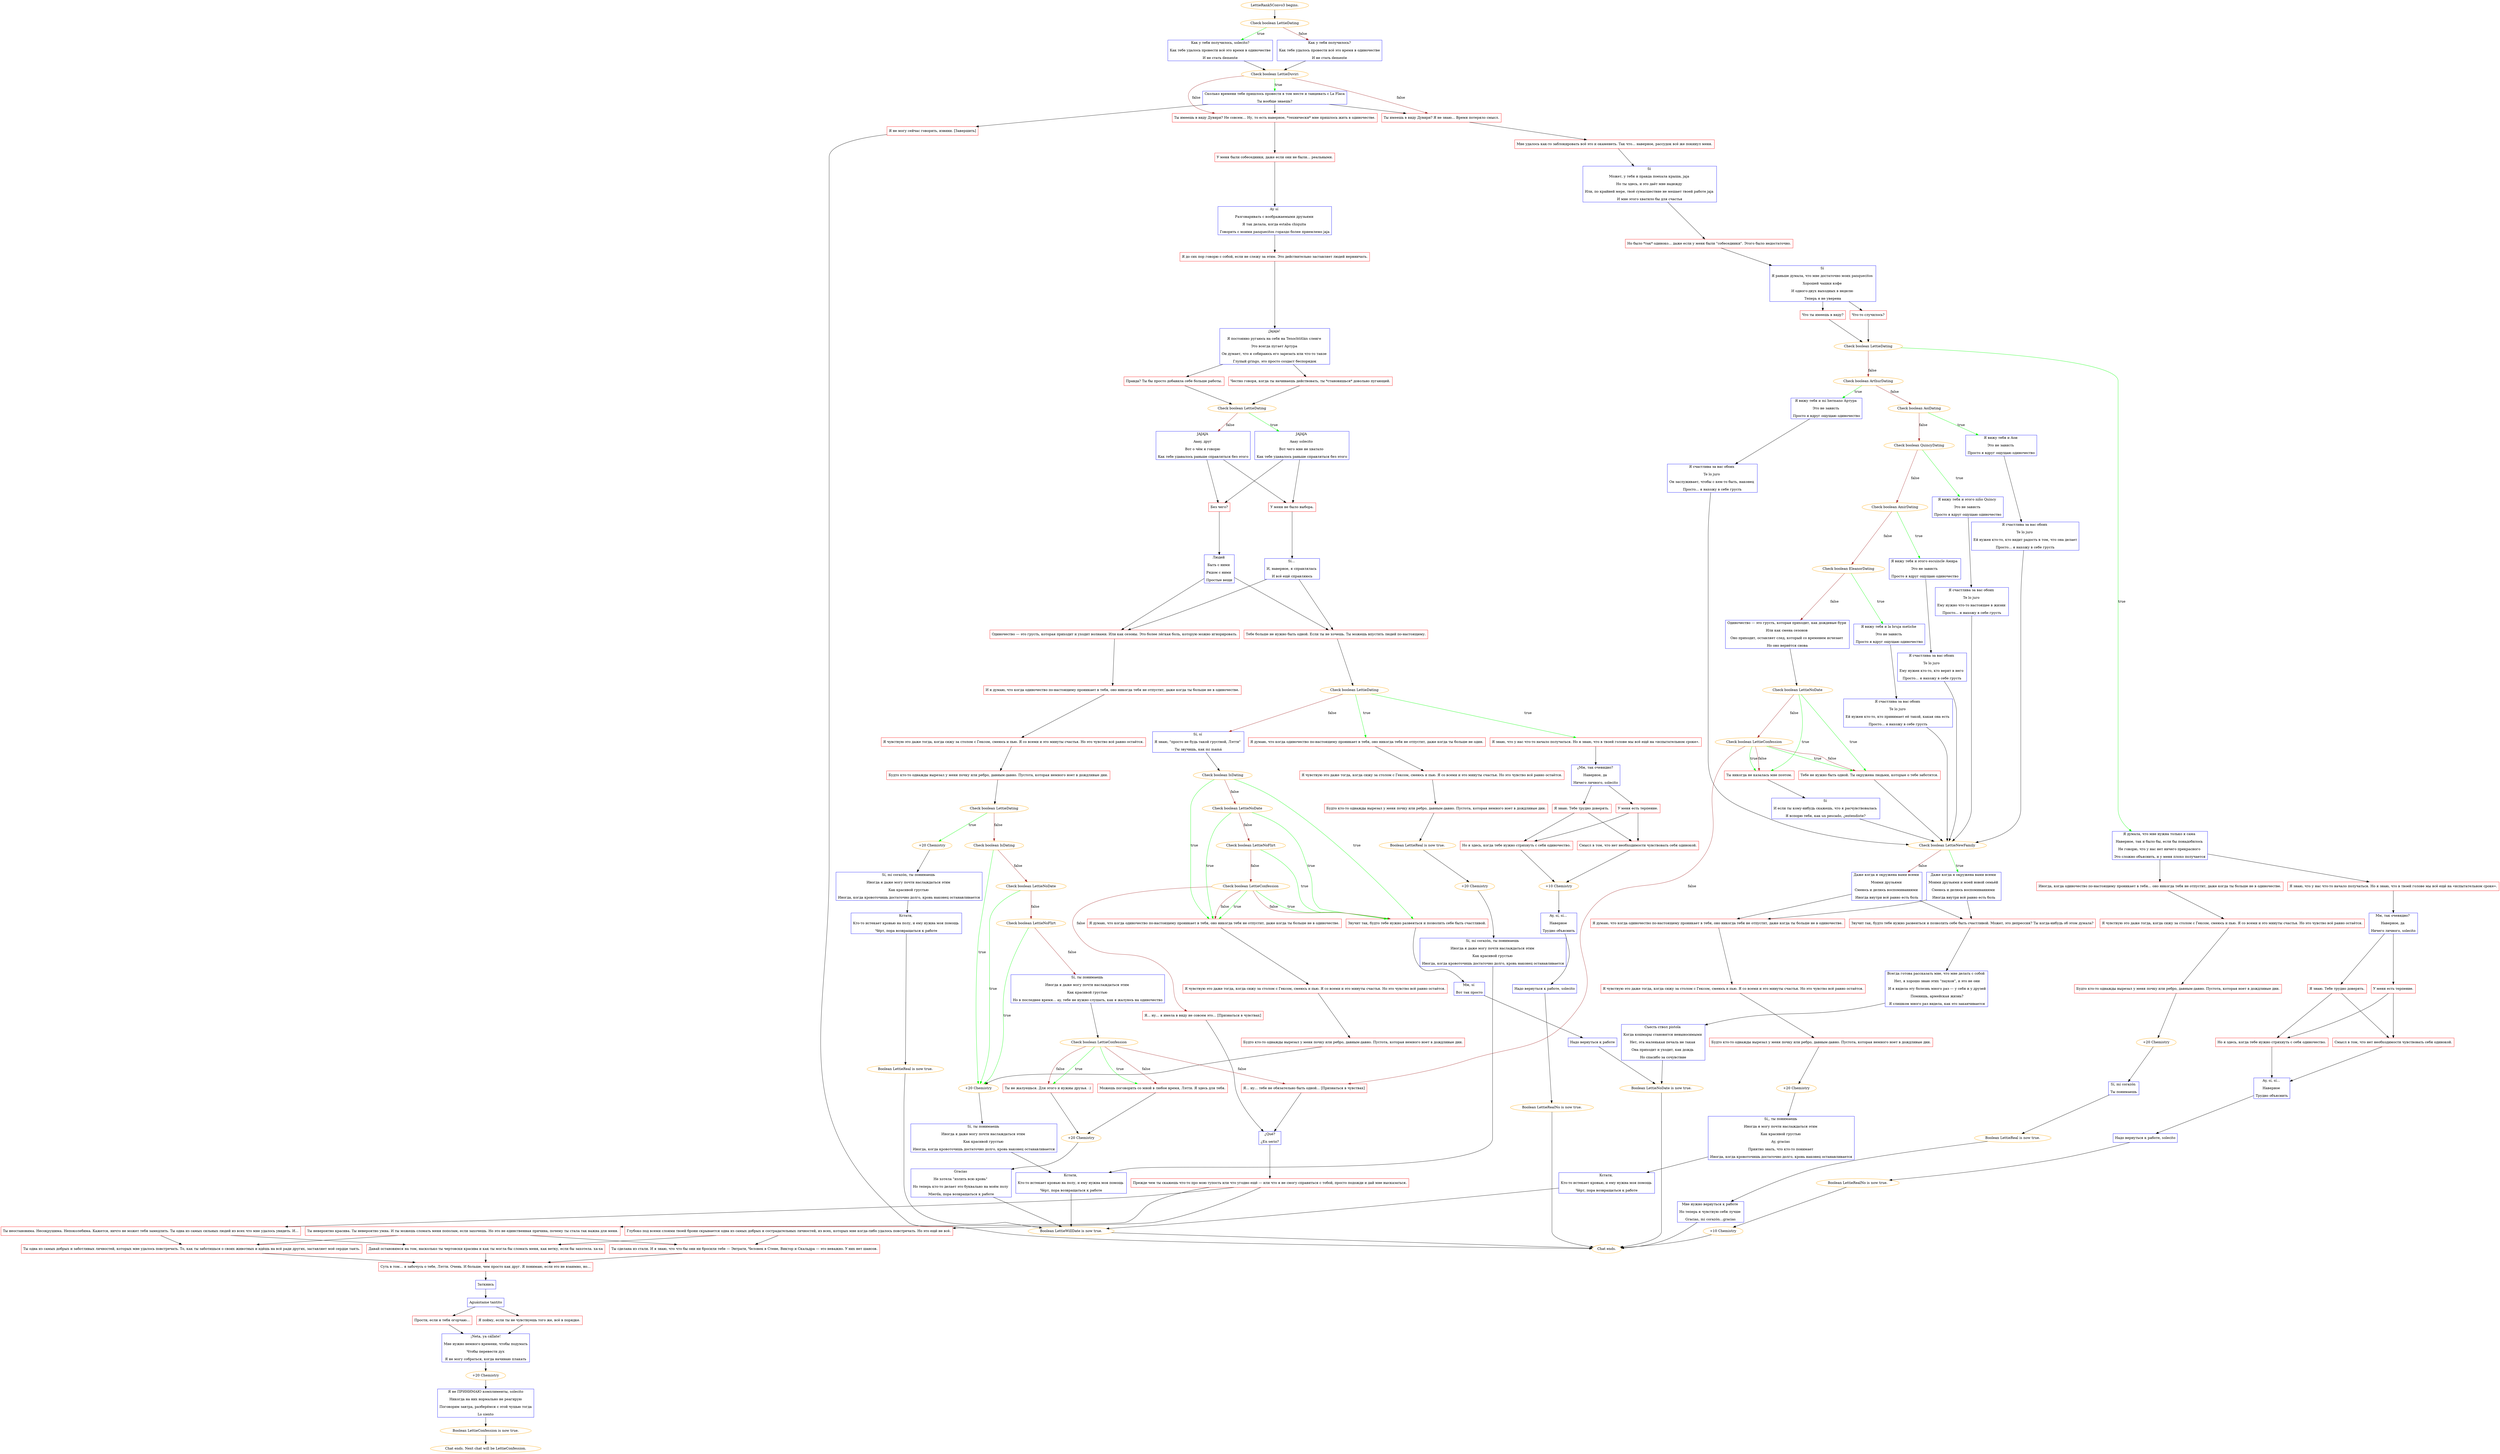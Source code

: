 digraph {
	"LettieRank5Convo3 begins." [color=orange];
		"LettieRank5Convo3 begins." -> j3431786115;
	j3431786115 [label="Check boolean LettieDating",color=orange];
		j3431786115 -> j892231877 [label=true,color=green];
		j3431786115 -> j3360940625 [label=false,color=brown];
	j892231877 [label="Как у тебя получилось, solecito?
Как тебе удалось провести всё это время в одиночестве
И не стать demente",shape=box,color=blue];
		j892231877 -> j1513894469;
	j3360940625 [label="Как у тебя получилось?
Как тебе удалось провести всё это время в одиночестве
И не стать demente",shape=box,color=blue];
		j3360940625 -> j1513894469;
	j1513894469 [label="Check boolean LettieDuviri",color=orange];
		j1513894469 -> j3742976446 [label=true,color=green];
		j1513894469 -> j943135087 [label=false,color=brown];
		j1513894469 -> j1706374920 [label=false,color=brown];
	j3742976446 [label="Сколько времени тебе пришлось провести в том месте и танцевать с La Flaca
Ты вообще знаешь?",shape=box,color=blue];
		j3742976446 -> j943135087;
		j3742976446 -> j1706374920;
		j3742976446 -> j3967979500;
	j943135087 [label="Ты имеешь в виду Дувири? Я не знаю... Время потеряло смысл.",shape=box,color=red];
		j943135087 -> j1478164934;
	j1706374920 [label="Ты имеешь в виду Дувири? Не совсем… Ну, то есть наверное, *технически* мне пришлось жить в одиночестве.",shape=box,color=red];
		j1706374920 -> j3435269255;
	j3967979500 [label="Я не могу сейчас говорить, извини. [Завершить]",shape=box,color=red];
		j3967979500 -> "Chat ends.";
	j1478164934 [label="Мне удалось как-то заблокировать всё это и окаменеть. Так что... наверное, рассудок всё же покинул меня.",shape=box,color=red];
		j1478164934 -> j4284599442;
	j3435269255 [label="У меня были собеседники, даже если они не были... реальными.",shape=box,color=red];
		j3435269255 -> j2439057263;
	"Chat ends." [color=orange];
	j4284599442 [label="Sí 
Может, у тебя и правда поехала крыша, jaja 
Но ты здесь, и это даёт мне надежду 
Или, по крайней мере, твоё сумасшествие не мешает твоей работе jaja 
И мне этого хватило бы для счастья",shape=box,color=blue];
		j4284599442 -> j2912054371;
	j2439057263 [label="Ay sí 
Разговаривать с воображаемыми друзьями 
Я так делала, когда estaba chiquita 
Говорить с моими panquecitos гораздо более приемлемо jaja",shape=box,color=blue];
		j2439057263 -> j3966130655;
	j2912054371 [label="Но было *так* одиноко... даже если у меня были \"собеседники\". Этого было недостаточно.",shape=box,color=red];
		j2912054371 -> j273455837;
	j3966130655 [label="Я до сих пор говорю с собой, если не слежу за этим. Это действительно заставляет людей нервничать.",shape=box,color=red];
		j3966130655 -> j554667645;
	j273455837 [label="Sí 
Я раньше думала, что мне достаточно моих panquecitos 
Хорошей чашки кофе 
И одного-двух выходных в неделю 
Теперь я не уверена",shape=box,color=blue];
		j273455837 -> j1723288750;
		j273455837 -> j3676170179;
	j554667645 [label="¡Jajaja! 
Я постоянно ругаюсь на себя на Tenochtitlán сленге 
Это всегда пугает Артура 
Он думает, что я собираюсь его зарезать или что-то такое 
Глупый gringo, это просто создаст беспорядок",shape=box,color=blue];
		j554667645 -> j283215608;
		j554667645 -> j240295343;
	j1723288750 [label="Что ты имеешь в виду?",shape=box,color=red];
		j1723288750 -> j3706178351;
	j3676170179 [label="Что-то случилось?",shape=box,color=red];
		j3676170179 -> j3706178351;
	j283215608 [label="Честно говоря, когда ты начинаешь действовать, ты *становишься* довольно пугающей.",shape=box,color=red];
		j283215608 -> j2781908573;
	j240295343 [label="Правда? Ты бы просто добавила себе больше работы.",shape=box,color=red];
		j240295343 -> j2781908573;
	j3706178351 [label="Check boolean LettieDating",color=orange];
		j3706178351 -> j895505 [label=true,color=green];
		j3706178351 -> j2058576540 [label=false,color=brown];
	j2781908573 [label="Check boolean LettieDating",color=orange];
		j2781908573 -> j1627378427 [label=true,color=green];
		j2781908573 -> j3984272097 [label=false,color=brown];
	j895505 [label="Я думала, что мне нужна только я сама 
Наверное, так и было бы, если бы понадобилось 
Не говорю, что у нас нет ничего прекрасного 
Это сложно объяснить, и у меня плохо получается",shape=box,color=blue];
		j895505 -> j3045432863;
		j895505 -> j1112056087;
	j2058576540 [label="Check boolean ArthurDating",color=orange];
		j2058576540 -> j2317029744 [label=true,color=green];
		j2058576540 -> j737259859 [label=false,color=brown];
	j1627378427 [label="JAJAJA 
Aaay solecito 
Вот чего мне не хватало 
Как тебе удавалось раньше справляться без этого",shape=box,color=blue];
		j1627378427 -> j3728554463;
		j1627378427 -> j264575323;
	j3984272097 [label="JAJAJA 
Aaay, друг 
Вот о чём я говорю 
Как тебе удавалось раньше справляться без этого",shape=box,color=blue];
		j3984272097 -> j3728554463;
		j3984272097 -> j264575323;
	j3045432863 [label="Я знаю, что у нас что-то начало получаться. Но я знаю, что в твоей голове мы всё ещё на «испытательном сроке».",shape=box,color=red];
		j3045432863 -> j1884421642;
	j1112056087 [label="Иногда, когда одиночество по-настоящему проникает в тебя... оно никогда тебя не отпустит, даже когда ты больше не в одиночестве.",shape=box,color=red];
		j1112056087 -> j2587470508;
	j2317029744 [label="Я вижу тебя и mi hermano Артура 
Это не зависть 
Просто я вдруг ощущаю одиночество",shape=box,color=blue];
		j2317029744 -> j3275755467;
	j737259859 [label="Check boolean AoiDating",color=orange];
		j737259859 -> j728589306 [label=true,color=green];
		j737259859 -> j3783233695 [label=false,color=brown];
	j3728554463 [label="Без чего?",shape=box,color=red];
		j3728554463 -> j2769191914;
	j264575323 [label="У меня не было выбора.",shape=box,color=red];
		j264575323 -> j2304874231;
	j1884421642 [label="Мм, так очевидно? 
Наверное, да 
Ничего личного, solecito",shape=box,color=blue];
		j1884421642 -> j2410106546;
		j1884421642 -> j292978380;
	j2587470508 [label="Я чувствую это даже тогда, когда сижу за столом с Гексом, смеюсь и пью. Я со всеми и это минуты счастья. Но это чувство всё равно остаётся.",shape=box,color=red];
		j2587470508 -> j1868600331;
	j3275755467 [label="Я счастлива за вас обоих 
Te lo juro 
Он заслуживает, чтобы с кем-то быть, наконец 
Просто... я нахожу в себе грусть",shape=box,color=blue];
		j3275755467 -> j3973502553;
	j728589306 [label="Я вижу тебя и Аои 
Это не зависть 
Просто я вдруг ощущаю одиночество",shape=box,color=blue];
		j728589306 -> j2628315356;
	j3783233695 [label="Check boolean QuincyDating",color=orange];
		j3783233695 -> j2756829596 [label=true,color=green];
		j3783233695 -> j4017564867 [label=false,color=brown];
	j2769191914 [label="Людей 
Быть с ними 
Рядом с ними 
Простые вещи",shape=box,color=blue];
		j2769191914 -> j958437210;
		j2769191914 -> j363799284;
	j2304874231 [label="Sí... 
И, наверное, я справлялась 
И всё ещё справляюсь",shape=box,color=blue];
		j2304874231 -> j958437210;
		j2304874231 -> j363799284;
	j2410106546 [label="Я знаю. Тебе трудно доверять.",shape=box,color=red];
		j2410106546 -> j3944382238;
		j2410106546 -> j1897171123;
	j292978380 [label="У меня есть терпение.",shape=box,color=red];
		j292978380 -> j3944382238;
		j292978380 -> j1897171123;
	j1868600331 [label="Будто кто-то однажды вырезал у меня почку или ребро, давным-давно. Пустота, которая ноет в дождливые дни.",shape=box,color=red];
		j1868600331 -> j3532501581;
	j3973502553 [label="Check boolean LettieNewFamily",color=orange];
		j3973502553 -> j3412434557 [label=true,color=green];
		j3973502553 -> j2877329263 [label=false,color=brown];
	j2628315356 [label="Я счастлива за вас обоих 
Te lo juro 
Ей нужен кто-то, кто видит радость в том, что она делает
Просто... я нахожу в себе грусть",shape=box,color=blue];
		j2628315356 -> j3973502553;
	j2756829596 [label="Я вижу тебя и этого niño Quincy 
Это не зависть 
Просто я вдруг ощущаю одиночество",shape=box,color=blue];
		j2756829596 -> j501973965;
	j4017564867 [label="Check boolean AmirDating",color=orange];
		j4017564867 -> j1957266404 [label=true,color=green];
		j4017564867 -> j3605870994 [label=false,color=brown];
	j958437210 [label="Одиночество — это грусть, которая приходит и уходит волнами. Или как сезоны. Это более лёгкая боль, которую можно игнорировать.",shape=box,color=red];
		j958437210 -> j3926908063;
	j363799284 [label="Тебе больше не нужно быть одной. Если ты не хочешь. Ты можешь впустить людей по-настоящему.",shape=box,color=red];
		j363799284 -> j2887806631;
	j3944382238 [label="Но я здесь, когда тебе нужно стряхнуть с себя одиночество.",shape=box,color=red];
		j3944382238 -> j2563117341;
	j1897171123 [label="Смысл в том, что нет необходимости чувствовать себя одинокой.",shape=box,color=red];
		j1897171123 -> j2563117341;
	j3532501581 [label="+20 Chemistry",color=orange];
		j3532501581 -> j85153364;
	j3412434557 [label="Даже когда я окружена вами всеми 
Моими друзьями и моей новой семьёй 
Смеюсь и делюсь воспоминаниями 
Иногда внутри всё равно есть боль",shape=box,color=blue];
		j3412434557 -> j1942506619;
		j3412434557 -> j1189480995;
	j2877329263 [label="Даже когда я окружена вами всеми 
Моими друзьями 
Смеюсь и делюсь воспоминаниями 
Иногда внутри всё равно есть боль",shape=box,color=blue];
		j2877329263 -> j1942506619;
		j2877329263 -> j1189480995;
	j501973965 [label="Я счастлива за вас обоих 
Te lo juro 
Ему нужно что-то настоящее в жизни 
Просто... я нахожу в себе грусть",shape=box,color=blue];
		j501973965 -> j3973502553;
	j1957266404 [label="Я вижу тебя и этого escuincle Амира 
Это не зависть 
Просто я вдруг ощущаю одиночество",shape=box,color=blue];
		j1957266404 -> j4134416953;
	j3605870994 [label="Check boolean EleanorDating",color=orange];
		j3605870994 -> j918758924 [label=true,color=green];
		j3605870994 -> j2413343156 [label=false,color=brown];
	j3926908063 [label="И я думаю, что когда одиночество по-настоящему проникает в тебя, оно никогда тебя не отпустит, даже когда ты больше не в одиночестве.",shape=box,color=red];
		j3926908063 -> j2917826591;
	j2887806631 [label="Check boolean LettieDating",color=orange];
		j2887806631 -> j1164801378 [label=true,color=green];
		j2887806631 -> j669194942 [label=true,color=green];
		j2887806631 -> j1582731339 [label=false,color=brown];
	j2563117341 [label="Ay, sí, sí... 
Наверное 
Трудно объяснить",shape=box,color=blue];
		j2563117341 -> j3028362820;
	j85153364 [label="Sí, mi corazón 
Ты понимаешь",shape=box,color=blue];
		j85153364 -> j1149161465;
	j1942506619 [label="Я думаю, что когда одиночество по-настоящему проникает в тебя, оно никогда тебя не отпустит, даже когда ты больше не в одиночестве.",shape=box,color=red];
		j1942506619 -> j1427016301;
	j1189480995 [label="Звучит так, будто тебе нужно развеяться и позволить себе быть счастливой. Может, это депрессия? Ты когда-нибудь об этом думала?",shape=box,color=red];
		j1189480995 -> j595312811;
	j4134416953 [label="Я счастлива за вас обоих 
Te lo juro 
Ему нужен кто-то, кто верит в него 
Просто... я нахожу в себе грусть",shape=box,color=blue];
		j4134416953 -> j3973502553;
	j918758924 [label="Я вижу тебя и la bruja metiche 
Это не зависть 
Просто я вдруг ощущаю одиночество",shape=box,color=blue];
		j918758924 -> j3802640945;
	j2413343156 [label="Одиночество — это грусть, которая приходит, как дождевые бури 
Или как смена сезонов 
Оно приходит, оставляет след, который со временем исчезает 
Но оно вернётся снова",shape=box,color=blue];
		j2413343156 -> j2778667326;
	j2917826591 [label="Я чувствую это даже тогда, когда сижу за столом с Гексом, смеюсь и пью. Я со всеми и это минуты счастья. Но это чувство всё равно остаётся.",shape=box,color=red];
		j2917826591 -> j1451296255;
	j1164801378 [label="Я знаю, что у нас что-то начало получаться. Но я знаю, что в твоей голове мы всё ещё на «испытательном сроке».",shape=box,color=red];
		j1164801378 -> j4030773487;
	j669194942 [label="Я думаю, что когда одиночество по-настоящему проникает в тебя, оно никогда тебя не отпустит, даже когда ты больше не один.",shape=box,color=red];
		j669194942 -> j3404109881;
	j1582731339 [label="Sí, sí 
Я знаю, \"просто не будь такой грустной, Лэтти\" 
Ты звучишь, как mi mamá",shape=box,color=blue];
		j1582731339 -> j2867204249;
	j3028362820 [label="Надо вернуться к работе, solecito",shape=box,color=blue];
		j3028362820 -> j1620244087;
	j1149161465 [label="Boolean LettieReal is now true.",color=orange];
		j1149161465 -> j2243932030;
	j1427016301 [label="Я чувствую это даже тогда, когда сижу за столом с Гексом, смеюсь и пью. Я со всеми и это минуты счастья. Но это чувство всё равно остаётся.",shape=box,color=red];
		j1427016301 -> j284981940;
	j595312811 [label="Всегда готова рассказать мне, что мне делать с собой 
 Нет, я хорошо знаю этих \"пауков\", и это не они
 И я видела эту болезнь много раз — у себя и у друзей
 Помнишь, армейская жизнь?
 Я слишком много раз видела, как это заканчивается",shape=box,color=blue];
		j595312811 -> j2622752981;
	j3802640945 [label="Я счастлива за вас обоих 
Te lo juro 
Ей нужен кто-то, кто принимает её такой, какая она есть 
Просто... я нахожу в себе грусть",shape=box,color=blue];
		j3802640945 -> j3973502553;
	j2778667326 [label="Check boolean LettieNoDate",color=orange];
		j2778667326 -> j154276313 [label=true,color=green];
		j2778667326 -> j376565936 [label=true,color=green];
		j2778667326 -> j2278430672 [label=false,color=brown];
	j1451296255 [label="Будто кто-то однажды вырезал у меня почку или ребро, давным-давно. Пустота, которая немного ноет в дождливые дни.",shape=box,color=red];
		j1451296255 -> j3752408098;
	j4030773487 [label="¿Мм, так очевидно? 
Наверное, да 
Ничего личного, solecito",shape=box,color=blue];
		j4030773487 -> j1639587140;
		j4030773487 -> j630040904;
	j3404109881 [label="Я чувствую это даже тогда, когда сижу за столом с Гексом, смеюсь и пью. Я со всеми и это минуты счастья. Но это чувство всё равно остаётся.",shape=box,color=red];
		j3404109881 -> j3304319405;
	j2867204249 [label="Check boolean IsDating",color=orange];
		j2867204249 -> j4050556191 [label=true,color=green];
		j2867204249 -> j1401257211 [label=true,color=green];
		j2867204249 -> j2718353565 [label=false,color=brown];
	j1620244087 [label="Boolean LettieRealNo is now true.",color=orange];
		j1620244087 -> j1933300832;
	j2243932030 [label="Мне нужно вернуться к работе 
Но теперь я чувствую себя лучше 
Gracias, mi corazón...gracias",shape=box,color=blue];
		j2243932030 -> "Chat ends.";
	j284981940 [label="Будто кто-то однажды вырезал у меня почку или ребро, давным-давно. Пустота, которая немного ноет в дождливые дни.",shape=box,color=red];
		j284981940 -> j2807443878;
	j2622752981 [label="Съесть ствол pistola 
Когда кошмары становятся невыносимыми 
Нет, эта маленькая печаль не такая 
Она приходит и уходит, как дождь 
Но спасибо за сочувствие",shape=box,color=blue];
		j2622752981 -> j2703113057;
	j154276313 [label="Тебе не нужно быть одной. Ты окружена людьми, которые о тебе заботятся.",shape=box,color=red];
		j154276313 -> j3973502553;
	j376565936 [label="Ты никогда не казалась мне поэтом.",shape=box,color=red];
		j376565936 -> j2795272882;
	j2278430672 [label="Check boolean LettieConfession",color=orange];
		j2278430672 -> j154276313 [label=true,color=green];
		j2278430672 -> j376565936 [label=true,color=green];
		j2278430672 -> j154276313 [label=false,color=brown];
		j2278430672 -> j376565936 [label=false,color=brown];
		j2278430672 -> j2332845386 [label=false,color=brown];
	j3752408098 [label="Check boolean LettieDating",color=orange];
		j3752408098 -> j3282239187 [label=true,color=green];
		j3752408098 -> j2246228205 [label=false,color=brown];
	j1639587140 [label="Я знаю. Тебе трудно доверять.",shape=box,color=red];
		j1639587140 -> j2447493573;
		j1639587140 -> j275839475;
	j630040904 [label="У меня есть терпение.",shape=box,color=red];
		j630040904 -> j2447493573;
		j630040904 -> j275839475;
	j3304319405 [label="Будто кто-то однажды вырезал у меня почку или ребро, давным-давно. Пустота, которая немного ноет в дождливые дни.",shape=box,color=red];
		j3304319405 -> j2884807448;
	j4050556191 [label="Звучит так, будто тебе нужно развеяться и позволить себе быть счастливой.",shape=box,color=red];
		j4050556191 -> j3932886461;
	j1401257211 [label="Я думаю, что когда одиночество по-настоящему проникает в тебя, оно никогда тебя не отпустит, даже когда ты больше не в одиночестве.",shape=box,color=red];
		j1401257211 -> j1770714163;
	j2718353565 [label="Check boolean LettieNoDate",color=orange];
		j2718353565 -> j4050556191 [label=true,color=green];
		j2718353565 -> j1401257211 [label=true,color=green];
		j2718353565 -> j3116160337 [label=false,color=brown];
	j1933300832 [label="+10 Chemistry",color=orange];
		j1933300832 -> "Chat ends.";
	j2807443878 [label="+20 Chemistry",color=orange];
		j2807443878 -> j3678507077;
	j2703113057 [label="Boolean LettieNoDate is now true.",color=orange];
		j2703113057 -> "Chat ends.";
	j2795272882 [label="Sí 
И если ты кому-нибудь скажешь, что я расчувствовалась 
Я вспорю тебя, как un pescado, ¿entendiste?",shape=box,color=blue];
		j2795272882 -> j3973502553;
	j2332845386 [label="Я... ну... тебе не обязательно быть одной... [Признаться в чувствах]",shape=box,color=red];
		j2332845386 -> j104302367;
	j3282239187 [label="+20 Chemistry",color=orange];
		j3282239187 -> j3117888178;
	j2246228205 [label="Check boolean IsDating",color=orange];
		j2246228205 -> j2519706254 [label=true,color=green];
		j2246228205 -> j2281631822 [label=false,color=brown];
	j2447493573 [label="Но я здесь, когда тебе нужно стряхнуть с себя одиночество.",shape=box,color=red];
		j2447493573 -> j906413714;
	j275839475 [label="Смысл в том, что нет необходимости чувствовать себя одинокой.",shape=box,color=red];
		j275839475 -> j906413714;
	j2884807448 [label="Boolean LettieReal is now true.",color=orange];
		j2884807448 -> j3428533548;
	j3932886461 [label="Мм, sí 
Вот так просто",shape=box,color=blue];
		j3932886461 -> j4061745476;
	j1770714163 [label="Я чувствую это даже тогда, когда сижу за столом с Гексом, смеюсь и пью. Я со всеми и это минуты счастья. Но это чувство всё равно остаётся.",shape=box,color=red];
		j1770714163 -> j3368724271;
	j3116160337 [label="Check boolean LettieNoFlirt",color=orange];
		j3116160337 -> j4050556191 [label=true,color=green];
		j3116160337 -> j129282513 [label=false,color=brown];
	j3678507077 [label="Sí,, ты понимаешь 
Иногда я могу почти наслаждаться этим 
Как красивой грустью 
Ay, gracias 
Приятно знать, что кто-то понимает 
Иногда, когда кровоточишь достаточно долго, кровь наконец останавливается",shape=box,color=blue];
		j3678507077 -> j2850463034;
	j104302367 [label="¿Qué?
¿En serio?",shape=box,color=blue];
		j104302367 -> j2012367493;
	j3117888178 [label="Sí, mi corazón, ты понимаешь 
Иногда я даже могу почти наслаждаться этим 
Как красивой грустью 
Иногда, когда кровоточишь достаточно долго, кровь наконец останавливается",shape=box,color=blue];
		j3117888178 -> j585064712;
	j2519706254 [label="+20 Chemistry",color=orange];
		j2519706254 -> j1231271563;
	j2281631822 [label="Check boolean LettieNoDate",color=orange];
		j2281631822 -> j2519706254 [label=true,color=green];
		j2281631822 -> j3390040892 [label=false,color=brown];
	j906413714 [label="+10 Chemistry",color=orange];
		j906413714 -> j2809262460;
	j3428533548 [label="+20 Chemistry",color=orange];
		j3428533548 -> j3905981555;
	j4061745476 [label="Надо вернуться к работе",shape=box,color=blue];
		j4061745476 -> j2703113057;
	j3368724271 [label="Будто кто-то однажды вырезал у меня почку или ребро, давным-давно. Пустота, которая немного ноет в дождливые дни.",shape=box,color=red];
		j3368724271 -> j2519706254;
	j129282513 [label="Check boolean LettieConfession",color=orange];
		j129282513 -> j4050556191 [label=true,color=green];
		j129282513 -> j1401257211 [label=true,color=green];
		j129282513 -> j4050556191 [label=false,color=brown];
		j129282513 -> j1401257211 [label=false,color=brown];
		j129282513 -> j1003369003 [label=false,color=brown];
	j2850463034 [label="Кстати, 
Кто-то истекает кровью, и ему нужна моя помощь 
Чёрт, пора возвращаться к работе",shape=box,color=blue];
		j2850463034 -> j2129367046;
	j2012367493 [label="Прежде чем ты скажешь что-то про мою тупость или что угодно ещё — или что я не смогу справиться с тобой, просто подожди и дай мне высказаться.",shape=box,color=red];
		j2012367493 -> j1156752576;
		j2012367493 -> j3629122088;
		j2012367493 -> j1786670847;
	j585064712 [label="Кстати, 
Кто-то истекает кровью на полу, и ему нужна моя помощь 
Чёрт, пора возвращаться к работе",shape=box,color=blue];
		j585064712 -> j2414187082;
	j1231271563 [label="Sí, ты понимаешь 
Иногда я даже могу почти наслаждаться этим 
Как красивой грустью 
Иногда, когда кровоточишь достаточно долго, кровь наконец останавливается",shape=box,color=blue];
		j1231271563 -> j1582360992;
	j3390040892 [label="Check boolean LettieNoFlirt",color=orange];
		j3390040892 -> j2519706254 [label=true,color=green];
		j3390040892 -> j3157329635 [label=false,color=brown];
	j2809262460 [label="Ay, sí, sí... 
Наверное 
Трудно объяснить",shape=box,color=blue];
		j2809262460 -> j4070176097;
	j3905981555 [label="Sí, mi corazón, ты понимаешь 
Иногда я даже могу почти наслаждаться этим 
Как красивой грустью 
Иногда, когда кровоточишь достаточно долго, кровь наконец останавливается",shape=box,color=blue];
		j3905981555 -> j1582360992;
	j1003369003 [label="Я... ну... я имела в виду не совсем это... [Признаться в чувствах]",shape=box,color=red];
		j1003369003 -> j104302367;
	j2129367046 [label="Boolean LettieWillDate is now true.",color=orange];
		j2129367046 -> "Chat ends.";
	j1156752576 [label="Ты невероятно красива. Ты невероятно умна. И ты можешь сломать меня пополам, если захочешь. Но это не единственная причина, почему ты стала так важна для меня.",shape=box,color=red];
		j1156752576 -> j2856166140;
		j1156752576 -> j1631264500;
	j3629122088 [label="Глубоко под всеми слоями твоей брони скрывается одна из самых добрых и сострадательных личностей, из всех, которых мне когда-либо удалось повстречать. Но это ещё не всё.",shape=box,color=red];
		j3629122088 -> j340241220;
		j3629122088 -> j1631264500;
	j1786670847 [label="Ты неостановима. Несокрушима. Непоколебима. Кажется, ничто не может тебя замедлить. Ты одна из самых сильных людей из всех что мне удалось увидеть. И...",shape=box,color=red];
		j1786670847 -> j340241220;
		j1786670847 -> j2856166140;
	j2414187082 [label="Boolean LettieReal is now true.",color=orange];
		j2414187082 -> j2129367046;
	j1582360992 [label="Кстати, 
Кто-то истекает кровью на полу, и ему нужна моя помощь 
Чёрт, пора возвращаться к работе",shape=box,color=blue];
		j1582360992 -> j2129367046;
	j3157329635 [label="Sí, ты понимаешь 
Иногда я даже могу почти наслаждаться этим 
Как красивой грустью 
Но в последнее время... ay, тебе не нужно слушать, как я жалуюсь на одиночество",shape=box,color=blue];
		j3157329635 -> j742488399;
	j4070176097 [label="Надо вернуться к работе, solecito",shape=box,color=blue];
		j4070176097 -> j1195005912;
	j2856166140 [label="Ты одна из самых добрых и заботливых личностей, которых мне удалось повстречать. То, как ты заботишься о своих животных и идёшь на всё ради других, заставляет моё сердце таять.",shape=box,color=red];
		j2856166140 -> j2535158995;
	j1631264500 [label="Ты сделана из стали. И я знаю, что что бы они ни бросили тебе — Энтрати, Человек в Стене, Виктор и Скальдра — это неважно. У них нет шансов.",shape=box,color=red];
		j1631264500 -> j2535158995;
	j340241220 [label="Давай остановимся на том, насколько ты чертовски красива и как ты могла бы сломать меня, как ветку, если бы захотела. ха-ха",shape=box,color=red];
		j340241220 -> j2535158995;
	j742488399 [label="Check boolean LettieConfession",color=orange];
		j742488399 -> j3708247564 [label=true,color=green];
		j742488399 -> j1385260730 [label=true,color=green];
		j742488399 -> j3708247564 [label=false,color=brown];
		j742488399 -> j1385260730 [label=false,color=brown];
		j742488399 -> j2332845386 [label=false,color=brown];
	j1195005912 [label="Boolean LettieRealNo is now true.",color=orange];
		j1195005912 -> "Chat ends.";
	j2535158995 [label="Суть в том… я забочусь о тебе, Лэтти. Очень. И больше, чем просто как друг. Я понимаю, если это не взаимно, но…",shape=box,color=red];
		j2535158995 -> j3875876589;
	j3708247564 [label="Можешь поговорить со мной в любое время, Лэтти. Я здесь для тебя.",shape=box,color=red];
		j3708247564 -> j1607328898;
	j1385260730 [label="Ты не жалуешься. Для этого и нужны друзья. :)",shape=box,color=red];
		j1385260730 -> j1607328898;
	j3875876589 [label="Заткнись",shape=box,color=blue];
		j3875876589 -> j1642855664;
	j1607328898 [label="+20 Chemistry",color=orange];
		j1607328898 -> j3988191000;
	j1642855664 [label="Aguántame tantito",shape=box,color=blue];
		j1642855664 -> j1914561705;
		j1642855664 -> j3866266276;
	j3988191000 [label="Gracias 
Не хотела \"излить всю кровь\" 
Но теперь кто-то делает это буквально на моём полу 
Mierda, пора возвращаться к работе",shape=box,color=blue];
		j3988191000 -> j2129367046;
	j1914561705 [label="Прости, если я тебя огорчаю...",shape=box,color=red];
		j1914561705 -> j3002030807;
	j3866266276 [label="Я пойму, если ты не чувствуешь того же, всё в порядке.",shape=box,color=red];
		j3866266276 -> j3002030807;
	j3002030807 [label="¡Neta, ya cállate!
Мне нужно немного времени, чтобы подумать
Чтобы перевести дух
Я не могу собраться, когда начинаю плакать",shape=box,color=blue];
		j3002030807 -> j3781923344;
	j3781923344 [label="+20 Chemistry",color=orange];
		j3781923344 -> j1606934879;
	j1606934879 [label="Я не ПРИНИМАЮ комплименты, solecito
Никогда на них нормально не реагирую
Поговорим завтра, разберёмся с этой чушью тогда
Lo siento",shape=box,color=blue];
		j1606934879 -> j2564553015;
	j2564553015 [label="Boolean LettieConfession is now true.",color=orange];
		j2564553015 -> "Chat ends. Next chat will be LettieConfession.";
	"Chat ends. Next chat will be LettieConfession." [color=orange];
}